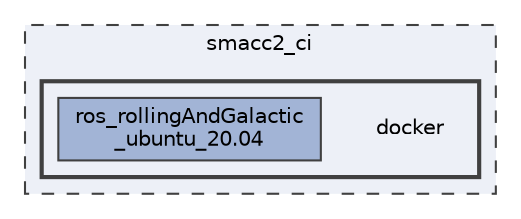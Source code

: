 digraph "smacc2_ci/docker"
{
 // LATEX_PDF_SIZE
  bgcolor="transparent";
  edge [fontname=Helvetica,fontsize=10,labelfontname=Helvetica,labelfontsize=10];
  node [fontname=Helvetica,fontsize=10,shape=box,height=0.2,width=0.4];
  compound=true
  subgraph clusterdir_4af81708470be256b787749a5d1e4ada {
    graph [ bgcolor="#edf0f7", pencolor="grey25", label="smacc2_ci", fontname=Helvetica,fontsize=10 style="filled,dashed", URL="dir_4af81708470be256b787749a5d1e4ada.html",tooltip=""]
  subgraph clusterdir_2a10163b57aef0743977002cc27ad521 {
    graph [ bgcolor="#edf0f7", pencolor="grey25", label="", fontname=Helvetica,fontsize=10 style="filled,bold", URL="dir_2a10163b57aef0743977002cc27ad521.html",tooltip=""]
    dir_2a10163b57aef0743977002cc27ad521 [shape=plaintext, label="docker"];
  dir_5a07049fd17838cd4a6f17978a5282ad [label="ros_rollingAndGalactic\l_ubuntu_20.04", fillcolor="#a2b4d6", color="grey25", style="filled", URL="dir_5a07049fd17838cd4a6f17978a5282ad.html",tooltip=""];
  }
  }
}
